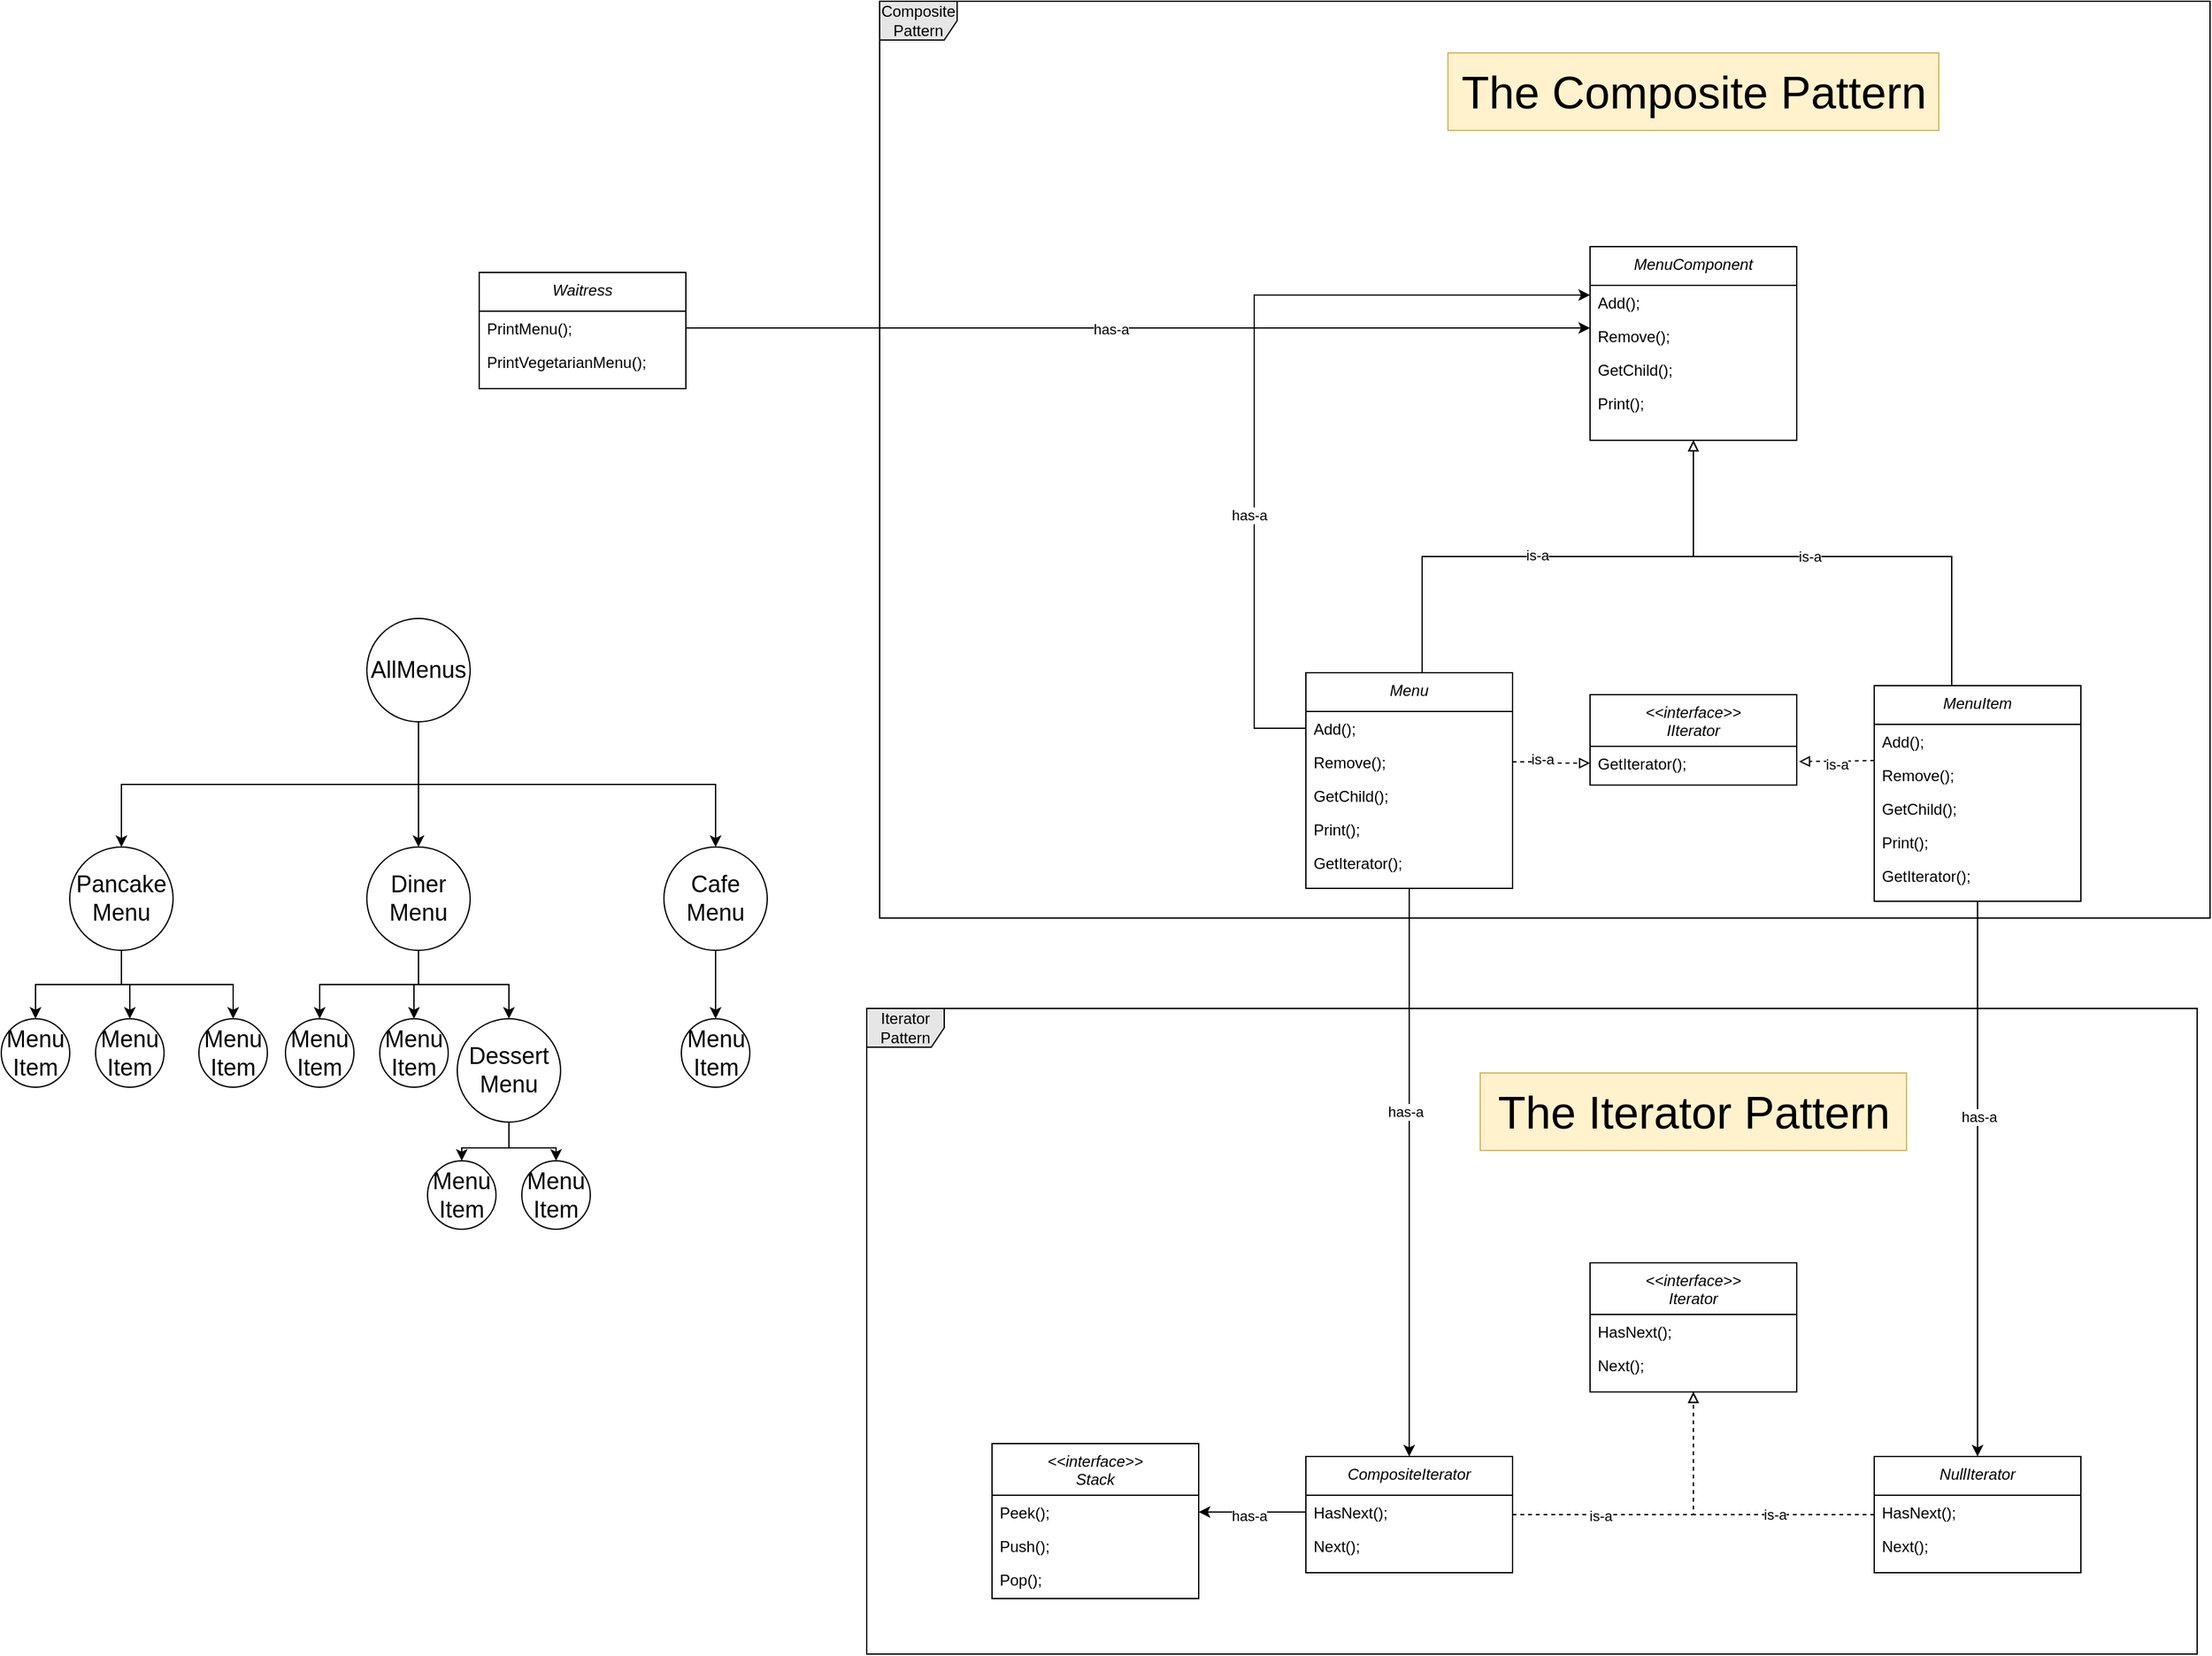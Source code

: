 <mxfile version="22.0.4" type="device">
  <diagram id="C5RBs43oDa-KdzZeNtuy" name="Page-1">
    <mxGraphModel dx="2876" dy="2362" grid="1" gridSize="10" guides="1" tooltips="1" connect="1" arrows="1" fold="1" page="1" pageScale="1" pageWidth="827" pageHeight="1169" math="0" shadow="0">
      <root>
        <mxCell id="WIyWlLk6GJQsqaUBKTNV-0" />
        <mxCell id="WIyWlLk6GJQsqaUBKTNV-1" parent="WIyWlLk6GJQsqaUBKTNV-0" />
        <mxCell id="zkfFHV4jXpPFQw0GAbJ--0" value="&lt;&lt;interface&gt;&gt;&#xa;Iterator" style="swimlane;fontStyle=2;align=center;verticalAlign=top;childLayout=stackLayout;horizontal=1;startSize=40;horizontalStack=0;resizeParent=1;resizeLast=0;collapsible=1;marginBottom=0;rounded=0;shadow=0;strokeWidth=1;" parent="WIyWlLk6GJQsqaUBKTNV-1" vertex="1">
          <mxGeometry x="1130" y="847" width="160" height="100" as="geometry">
            <mxRectangle x="230" y="140" width="160" height="26" as="alternateBounds" />
          </mxGeometry>
        </mxCell>
        <mxCell id="zkfFHV4jXpPFQw0GAbJ--1" value="HasNext();" style="text;align=left;verticalAlign=top;spacingLeft=4;spacingRight=4;overflow=hidden;rotatable=0;points=[[0,0.5],[1,0.5]];portConstraint=eastwest;" parent="zkfFHV4jXpPFQw0GAbJ--0" vertex="1">
          <mxGeometry y="40" width="160" height="26" as="geometry" />
        </mxCell>
        <mxCell id="zkfFHV4jXpPFQw0GAbJ--2" value="Next();" style="text;align=left;verticalAlign=top;spacingLeft=4;spacingRight=4;overflow=hidden;rotatable=0;points=[[0,0.5],[1,0.5]];portConstraint=eastwest;rounded=0;shadow=0;html=0;" parent="zkfFHV4jXpPFQw0GAbJ--0" vertex="1">
          <mxGeometry y="66" width="160" height="26" as="geometry" />
        </mxCell>
        <mxCell id="MVFHJcya3go2j8763SnR-13" style="edgeStyle=orthogonalEdgeStyle;rounded=0;orthogonalLoop=1;jettySize=auto;html=1;entryX=0.5;entryY=1;entryDx=0;entryDy=0;endArrow=block;endFill=0;dashed=1;" edge="1" parent="WIyWlLk6GJQsqaUBKTNV-1" source="MVFHJcya3go2j8763SnR-0" target="zkfFHV4jXpPFQw0GAbJ--0">
          <mxGeometry relative="1" as="geometry" />
        </mxCell>
        <mxCell id="MVFHJcya3go2j8763SnR-57" value="is-a" style="edgeLabel;html=1;align=center;verticalAlign=middle;resizable=0;points=[];" vertex="1" connectable="0" parent="MVFHJcya3go2j8763SnR-13">
          <mxGeometry x="-0.355" relative="1" as="geometry">
            <mxPoint x="-1" as="offset" />
          </mxGeometry>
        </mxCell>
        <mxCell id="MVFHJcya3go2j8763SnR-0" value="NullIterator" style="swimlane;fontStyle=2;align=center;verticalAlign=top;childLayout=stackLayout;horizontal=1;startSize=30;horizontalStack=0;resizeParent=1;resizeLast=0;collapsible=1;marginBottom=0;rounded=0;shadow=0;strokeWidth=1;" vertex="1" parent="WIyWlLk6GJQsqaUBKTNV-1">
          <mxGeometry x="1350" y="997" width="160" height="90" as="geometry">
            <mxRectangle x="230" y="140" width="160" height="26" as="alternateBounds" />
          </mxGeometry>
        </mxCell>
        <mxCell id="MVFHJcya3go2j8763SnR-1" value="HasNext();" style="text;align=left;verticalAlign=top;spacingLeft=4;spacingRight=4;overflow=hidden;rotatable=0;points=[[0,0.5],[1,0.5]];portConstraint=eastwest;" vertex="1" parent="MVFHJcya3go2j8763SnR-0">
          <mxGeometry y="30" width="160" height="26" as="geometry" />
        </mxCell>
        <mxCell id="MVFHJcya3go2j8763SnR-2" value="Next();" style="text;align=left;verticalAlign=top;spacingLeft=4;spacingRight=4;overflow=hidden;rotatable=0;points=[[0,0.5],[1,0.5]];portConstraint=eastwest;rounded=0;shadow=0;html=0;" vertex="1" parent="MVFHJcya3go2j8763SnR-0">
          <mxGeometry y="56" width="160" height="26" as="geometry" />
        </mxCell>
        <mxCell id="MVFHJcya3go2j8763SnR-14" style="edgeStyle=orthogonalEdgeStyle;rounded=0;orthogonalLoop=1;jettySize=auto;html=1;entryX=0.5;entryY=1;entryDx=0;entryDy=0;endArrow=block;endFill=0;dashed=1;" edge="1" parent="WIyWlLk6GJQsqaUBKTNV-1" source="MVFHJcya3go2j8763SnR-3" target="zkfFHV4jXpPFQw0GAbJ--0">
          <mxGeometry relative="1" as="geometry" />
        </mxCell>
        <mxCell id="MVFHJcya3go2j8763SnR-58" value="is-a" style="edgeLabel;html=1;align=center;verticalAlign=middle;resizable=0;points=[];" vertex="1" connectable="0" parent="MVFHJcya3go2j8763SnR-14">
          <mxGeometry x="-0.414" y="-1" relative="1" as="geometry">
            <mxPoint x="-1" as="offset" />
          </mxGeometry>
        </mxCell>
        <mxCell id="MVFHJcya3go2j8763SnR-3" value="CompositeIterator" style="swimlane;fontStyle=2;align=center;verticalAlign=top;childLayout=stackLayout;horizontal=1;startSize=30;horizontalStack=0;resizeParent=1;resizeLast=0;collapsible=1;marginBottom=0;rounded=0;shadow=0;strokeWidth=1;" vertex="1" parent="WIyWlLk6GJQsqaUBKTNV-1">
          <mxGeometry x="910" y="997" width="160" height="90" as="geometry">
            <mxRectangle x="230" y="140" width="160" height="26" as="alternateBounds" />
          </mxGeometry>
        </mxCell>
        <mxCell id="MVFHJcya3go2j8763SnR-4" value="HasNext();" style="text;align=left;verticalAlign=top;spacingLeft=4;spacingRight=4;overflow=hidden;rotatable=0;points=[[0,0.5],[1,0.5]];portConstraint=eastwest;" vertex="1" parent="MVFHJcya3go2j8763SnR-3">
          <mxGeometry y="30" width="160" height="26" as="geometry" />
        </mxCell>
        <mxCell id="MVFHJcya3go2j8763SnR-5" value="Next();" style="text;align=left;verticalAlign=top;spacingLeft=4;spacingRight=4;overflow=hidden;rotatable=0;points=[[0,0.5],[1,0.5]];portConstraint=eastwest;rounded=0;shadow=0;html=0;" vertex="1" parent="MVFHJcya3go2j8763SnR-3">
          <mxGeometry y="56" width="160" height="26" as="geometry" />
        </mxCell>
        <mxCell id="MVFHJcya3go2j8763SnR-9" value="&lt;&lt;interface&gt;&gt;&#xa;Stack" style="swimlane;fontStyle=2;align=center;verticalAlign=top;childLayout=stackLayout;horizontal=1;startSize=40;horizontalStack=0;resizeParent=1;resizeLast=0;collapsible=1;marginBottom=0;rounded=0;shadow=0;strokeWidth=1;" vertex="1" parent="WIyWlLk6GJQsqaUBKTNV-1">
          <mxGeometry x="667" y="987" width="160" height="120" as="geometry">
            <mxRectangle x="230" y="140" width="160" height="26" as="alternateBounds" />
          </mxGeometry>
        </mxCell>
        <mxCell id="MVFHJcya3go2j8763SnR-10" value="Peek();" style="text;align=left;verticalAlign=top;spacingLeft=4;spacingRight=4;overflow=hidden;rotatable=0;points=[[0,0.5],[1,0.5]];portConstraint=eastwest;" vertex="1" parent="MVFHJcya3go2j8763SnR-9">
          <mxGeometry y="40" width="160" height="26" as="geometry" />
        </mxCell>
        <mxCell id="MVFHJcya3go2j8763SnR-11" value="Push();" style="text;align=left;verticalAlign=top;spacingLeft=4;spacingRight=4;overflow=hidden;rotatable=0;points=[[0,0.5],[1,0.5]];portConstraint=eastwest;rounded=0;shadow=0;html=0;" vertex="1" parent="MVFHJcya3go2j8763SnR-9">
          <mxGeometry y="66" width="160" height="26" as="geometry" />
        </mxCell>
        <mxCell id="MVFHJcya3go2j8763SnR-12" value="Pop();" style="text;align=left;verticalAlign=top;spacingLeft=4;spacingRight=4;overflow=hidden;rotatable=0;points=[[0,0.5],[1,0.5]];portConstraint=eastwest;rounded=0;shadow=0;html=0;" vertex="1" parent="MVFHJcya3go2j8763SnR-9">
          <mxGeometry y="92" width="160" height="26" as="geometry" />
        </mxCell>
        <mxCell id="MVFHJcya3go2j8763SnR-15" style="edgeStyle=orthogonalEdgeStyle;rounded=0;orthogonalLoop=1;jettySize=auto;html=1;entryX=1;entryY=0.5;entryDx=0;entryDy=0;" edge="1" parent="WIyWlLk6GJQsqaUBKTNV-1" source="MVFHJcya3go2j8763SnR-4" target="MVFHJcya3go2j8763SnR-10">
          <mxGeometry relative="1" as="geometry" />
        </mxCell>
        <mxCell id="MVFHJcya3go2j8763SnR-59" value="has-a" style="edgeLabel;html=1;align=center;verticalAlign=middle;resizable=0;points=[];" vertex="1" connectable="0" parent="MVFHJcya3go2j8763SnR-15">
          <mxGeometry x="0.033" y="3" relative="1" as="geometry">
            <mxPoint x="-1" as="offset" />
          </mxGeometry>
        </mxCell>
        <mxCell id="MVFHJcya3go2j8763SnR-16" value="MenuComponent" style="swimlane;fontStyle=2;align=center;verticalAlign=top;childLayout=stackLayout;horizontal=1;startSize=30;horizontalStack=0;resizeParent=1;resizeLast=0;collapsible=1;marginBottom=0;rounded=0;shadow=0;strokeWidth=1;" vertex="1" parent="WIyWlLk6GJQsqaUBKTNV-1">
          <mxGeometry x="1130" y="60" width="160" height="150" as="geometry">
            <mxRectangle x="230" y="140" width="160" height="26" as="alternateBounds" />
          </mxGeometry>
        </mxCell>
        <mxCell id="MVFHJcya3go2j8763SnR-17" value="Add();" style="text;align=left;verticalAlign=top;spacingLeft=4;spacingRight=4;overflow=hidden;rotatable=0;points=[[0,0.5],[1,0.5]];portConstraint=eastwest;" vertex="1" parent="MVFHJcya3go2j8763SnR-16">
          <mxGeometry y="30" width="160" height="26" as="geometry" />
        </mxCell>
        <mxCell id="MVFHJcya3go2j8763SnR-18" value="Remove();" style="text;align=left;verticalAlign=top;spacingLeft=4;spacingRight=4;overflow=hidden;rotatable=0;points=[[0,0.5],[1,0.5]];portConstraint=eastwest;rounded=0;shadow=0;html=0;" vertex="1" parent="MVFHJcya3go2j8763SnR-16">
          <mxGeometry y="56" width="160" height="26" as="geometry" />
        </mxCell>
        <mxCell id="MVFHJcya3go2j8763SnR-19" value="GetChild();" style="text;align=left;verticalAlign=top;spacingLeft=4;spacingRight=4;overflow=hidden;rotatable=0;points=[[0,0.5],[1,0.5]];portConstraint=eastwest;rounded=0;shadow=0;html=0;" vertex="1" parent="MVFHJcya3go2j8763SnR-16">
          <mxGeometry y="82" width="160" height="26" as="geometry" />
        </mxCell>
        <mxCell id="MVFHJcya3go2j8763SnR-20" value="Print();" style="text;align=left;verticalAlign=top;spacingLeft=4;spacingRight=4;overflow=hidden;rotatable=0;points=[[0,0.5],[1,0.5]];portConstraint=eastwest;rounded=0;shadow=0;html=0;" vertex="1" parent="MVFHJcya3go2j8763SnR-16">
          <mxGeometry y="108" width="160" height="26" as="geometry" />
        </mxCell>
        <mxCell id="MVFHJcya3go2j8763SnR-31" style="edgeStyle=orthogonalEdgeStyle;rounded=0;orthogonalLoop=1;jettySize=auto;html=1;entryX=0.5;entryY=1;entryDx=0;entryDy=0;endArrow=block;endFill=0;" edge="1" parent="WIyWlLk6GJQsqaUBKTNV-1" source="MVFHJcya3go2j8763SnR-21" target="MVFHJcya3go2j8763SnR-16">
          <mxGeometry relative="1" as="geometry">
            <Array as="points">
              <mxPoint x="1000" y="300" />
              <mxPoint x="1210" y="300" />
            </Array>
          </mxGeometry>
        </mxCell>
        <mxCell id="MVFHJcya3go2j8763SnR-50" value="is-a" style="edgeLabel;html=1;align=center;verticalAlign=middle;resizable=0;points=[];" vertex="1" connectable="0" parent="MVFHJcya3go2j8763SnR-31">
          <mxGeometry x="-0.08" y="1" relative="1" as="geometry">
            <mxPoint x="-1" as="offset" />
          </mxGeometry>
        </mxCell>
        <mxCell id="MVFHJcya3go2j8763SnR-49" style="edgeStyle=orthogonalEdgeStyle;rounded=0;orthogonalLoop=1;jettySize=auto;html=1;" edge="1" parent="WIyWlLk6GJQsqaUBKTNV-1" source="MVFHJcya3go2j8763SnR-21" target="MVFHJcya3go2j8763SnR-3">
          <mxGeometry relative="1" as="geometry" />
        </mxCell>
        <mxCell id="MVFHJcya3go2j8763SnR-55" value="has-a" style="edgeLabel;html=1;align=center;verticalAlign=middle;resizable=0;points=[];" vertex="1" connectable="0" parent="MVFHJcya3go2j8763SnR-49">
          <mxGeometry x="-0.214" y="-3" relative="1" as="geometry">
            <mxPoint as="offset" />
          </mxGeometry>
        </mxCell>
        <mxCell id="MVFHJcya3go2j8763SnR-21" value="Menu" style="swimlane;fontStyle=2;align=center;verticalAlign=top;childLayout=stackLayout;horizontal=1;startSize=30;horizontalStack=0;resizeParent=1;resizeLast=0;collapsible=1;marginBottom=0;rounded=0;shadow=0;strokeWidth=1;" vertex="1" parent="WIyWlLk6GJQsqaUBKTNV-1">
          <mxGeometry x="910" y="390" width="160" height="167" as="geometry">
            <mxRectangle x="230" y="140" width="160" height="26" as="alternateBounds" />
          </mxGeometry>
        </mxCell>
        <mxCell id="MVFHJcya3go2j8763SnR-22" value="Add();" style="text;align=left;verticalAlign=top;spacingLeft=4;spacingRight=4;overflow=hidden;rotatable=0;points=[[0,0.5],[1,0.5]];portConstraint=eastwest;" vertex="1" parent="MVFHJcya3go2j8763SnR-21">
          <mxGeometry y="30" width="160" height="26" as="geometry" />
        </mxCell>
        <mxCell id="MVFHJcya3go2j8763SnR-23" value="Remove();" style="text;align=left;verticalAlign=top;spacingLeft=4;spacingRight=4;overflow=hidden;rotatable=0;points=[[0,0.5],[1,0.5]];portConstraint=eastwest;rounded=0;shadow=0;html=0;" vertex="1" parent="MVFHJcya3go2j8763SnR-21">
          <mxGeometry y="56" width="160" height="26" as="geometry" />
        </mxCell>
        <mxCell id="MVFHJcya3go2j8763SnR-24" value="GetChild();" style="text;align=left;verticalAlign=top;spacingLeft=4;spacingRight=4;overflow=hidden;rotatable=0;points=[[0,0.5],[1,0.5]];portConstraint=eastwest;rounded=0;shadow=0;html=0;" vertex="1" parent="MVFHJcya3go2j8763SnR-21">
          <mxGeometry y="82" width="160" height="26" as="geometry" />
        </mxCell>
        <mxCell id="MVFHJcya3go2j8763SnR-25" value="Print();" style="text;align=left;verticalAlign=top;spacingLeft=4;spacingRight=4;overflow=hidden;rotatable=0;points=[[0,0.5],[1,0.5]];portConstraint=eastwest;rounded=0;shadow=0;html=0;" vertex="1" parent="MVFHJcya3go2j8763SnR-21">
          <mxGeometry y="108" width="160" height="26" as="geometry" />
        </mxCell>
        <mxCell id="MVFHJcya3go2j8763SnR-36" value="GetIterator();" style="text;align=left;verticalAlign=top;spacingLeft=4;spacingRight=4;overflow=hidden;rotatable=0;points=[[0,0.5],[1,0.5]];portConstraint=eastwest;rounded=0;shadow=0;html=0;" vertex="1" parent="MVFHJcya3go2j8763SnR-21">
          <mxGeometry y="134" width="160" height="26" as="geometry" />
        </mxCell>
        <mxCell id="MVFHJcya3go2j8763SnR-34" style="edgeStyle=orthogonalEdgeStyle;rounded=0;orthogonalLoop=1;jettySize=auto;html=1;entryX=0.5;entryY=1;entryDx=0;entryDy=0;endArrow=block;endFill=0;" edge="1" parent="WIyWlLk6GJQsqaUBKTNV-1" source="MVFHJcya3go2j8763SnR-26" target="MVFHJcya3go2j8763SnR-16">
          <mxGeometry relative="1" as="geometry">
            <Array as="points">
              <mxPoint x="1410" y="300" />
              <mxPoint x="1210" y="300" />
            </Array>
          </mxGeometry>
        </mxCell>
        <mxCell id="MVFHJcya3go2j8763SnR-51" value="is-a" style="edgeLabel;html=1;align=center;verticalAlign=middle;resizable=0;points=[];" vertex="1" connectable="0" parent="MVFHJcya3go2j8763SnR-34">
          <mxGeometry x="0.083" relative="1" as="geometry">
            <mxPoint x="1" as="offset" />
          </mxGeometry>
        </mxCell>
        <mxCell id="MVFHJcya3go2j8763SnR-48" style="edgeStyle=orthogonalEdgeStyle;rounded=0;orthogonalLoop=1;jettySize=auto;html=1;entryX=0.5;entryY=0;entryDx=0;entryDy=0;" edge="1" parent="WIyWlLk6GJQsqaUBKTNV-1" source="MVFHJcya3go2j8763SnR-26" target="MVFHJcya3go2j8763SnR-0">
          <mxGeometry relative="1" as="geometry" />
        </mxCell>
        <mxCell id="MVFHJcya3go2j8763SnR-56" value="has-a" style="edgeLabel;html=1;align=center;verticalAlign=middle;resizable=0;points=[];" vertex="1" connectable="0" parent="MVFHJcya3go2j8763SnR-48">
          <mxGeometry x="-0.225" y="1" relative="1" as="geometry">
            <mxPoint as="offset" />
          </mxGeometry>
        </mxCell>
        <mxCell id="MVFHJcya3go2j8763SnR-26" value="MenuItem" style="swimlane;fontStyle=2;align=center;verticalAlign=top;childLayout=stackLayout;horizontal=1;startSize=30;horizontalStack=0;resizeParent=1;resizeLast=0;collapsible=1;marginBottom=0;rounded=0;shadow=0;strokeWidth=1;" vertex="1" parent="WIyWlLk6GJQsqaUBKTNV-1">
          <mxGeometry x="1350" y="400" width="160" height="167" as="geometry">
            <mxRectangle x="230" y="140" width="160" height="26" as="alternateBounds" />
          </mxGeometry>
        </mxCell>
        <mxCell id="MVFHJcya3go2j8763SnR-27" value="Add();" style="text;align=left;verticalAlign=top;spacingLeft=4;spacingRight=4;overflow=hidden;rotatable=0;points=[[0,0.5],[1,0.5]];portConstraint=eastwest;" vertex="1" parent="MVFHJcya3go2j8763SnR-26">
          <mxGeometry y="30" width="160" height="26" as="geometry" />
        </mxCell>
        <mxCell id="MVFHJcya3go2j8763SnR-28" value="Remove();" style="text;align=left;verticalAlign=top;spacingLeft=4;spacingRight=4;overflow=hidden;rotatable=0;points=[[0,0.5],[1,0.5]];portConstraint=eastwest;rounded=0;shadow=0;html=0;" vertex="1" parent="MVFHJcya3go2j8763SnR-26">
          <mxGeometry y="56" width="160" height="26" as="geometry" />
        </mxCell>
        <mxCell id="MVFHJcya3go2j8763SnR-29" value="GetChild();" style="text;align=left;verticalAlign=top;spacingLeft=4;spacingRight=4;overflow=hidden;rotatable=0;points=[[0,0.5],[1,0.5]];portConstraint=eastwest;rounded=0;shadow=0;html=0;" vertex="1" parent="MVFHJcya3go2j8763SnR-26">
          <mxGeometry y="82" width="160" height="26" as="geometry" />
        </mxCell>
        <mxCell id="MVFHJcya3go2j8763SnR-30" value="Print();" style="text;align=left;verticalAlign=top;spacingLeft=4;spacingRight=4;overflow=hidden;rotatable=0;points=[[0,0.5],[1,0.5]];portConstraint=eastwest;rounded=0;shadow=0;html=0;" vertex="1" parent="MVFHJcya3go2j8763SnR-26">
          <mxGeometry y="108" width="160" height="26" as="geometry" />
        </mxCell>
        <mxCell id="MVFHJcya3go2j8763SnR-37" value="GetIterator();" style="text;align=left;verticalAlign=top;spacingLeft=4;spacingRight=4;overflow=hidden;rotatable=0;points=[[0,0.5],[1,0.5]];portConstraint=eastwest;rounded=0;shadow=0;html=0;" vertex="1" parent="MVFHJcya3go2j8763SnR-26">
          <mxGeometry y="134" width="160" height="26" as="geometry" />
        </mxCell>
        <mxCell id="MVFHJcya3go2j8763SnR-35" style="edgeStyle=orthogonalEdgeStyle;rounded=0;orthogonalLoop=1;jettySize=auto;html=1;entryX=0;entryY=0.25;entryDx=0;entryDy=0;" edge="1" parent="WIyWlLk6GJQsqaUBKTNV-1" source="MVFHJcya3go2j8763SnR-22" target="MVFHJcya3go2j8763SnR-16">
          <mxGeometry relative="1" as="geometry">
            <Array as="points">
              <mxPoint x="870" y="433" />
              <mxPoint x="870" y="98" />
            </Array>
          </mxGeometry>
        </mxCell>
        <mxCell id="MVFHJcya3go2j8763SnR-54" value="has-a" style="edgeLabel;html=1;align=center;verticalAlign=middle;resizable=0;points=[];" vertex="1" connectable="0" parent="MVFHJcya3go2j8763SnR-35">
          <mxGeometry x="-0.353" y="4" relative="1" as="geometry">
            <mxPoint as="offset" />
          </mxGeometry>
        </mxCell>
        <mxCell id="MVFHJcya3go2j8763SnR-38" value="&lt;&lt;interface&gt;&gt;&#xa;IIterator" style="swimlane;fontStyle=2;align=center;verticalAlign=top;childLayout=stackLayout;horizontal=1;startSize=40;horizontalStack=0;resizeParent=1;resizeLast=0;collapsible=1;marginBottom=0;rounded=0;shadow=0;strokeWidth=1;" vertex="1" parent="WIyWlLk6GJQsqaUBKTNV-1">
          <mxGeometry x="1130" y="407" width="160" height="70" as="geometry">
            <mxRectangle x="230" y="140" width="160" height="26" as="alternateBounds" />
          </mxGeometry>
        </mxCell>
        <mxCell id="MVFHJcya3go2j8763SnR-39" value="GetIterator();" style="text;align=left;verticalAlign=top;spacingLeft=4;spacingRight=4;overflow=hidden;rotatable=0;points=[[0,0.5],[1,0.5]];portConstraint=eastwest;" vertex="1" parent="MVFHJcya3go2j8763SnR-38">
          <mxGeometry y="40" width="160" height="26" as="geometry" />
        </mxCell>
        <mxCell id="MVFHJcya3go2j8763SnR-44" style="edgeStyle=orthogonalEdgeStyle;rounded=0;orthogonalLoop=1;jettySize=auto;html=1;entryX=0;entryY=0.5;entryDx=0;entryDy=0;endArrow=block;endFill=0;dashed=1;" edge="1" parent="WIyWlLk6GJQsqaUBKTNV-1" source="MVFHJcya3go2j8763SnR-23" target="MVFHJcya3go2j8763SnR-39">
          <mxGeometry relative="1" as="geometry" />
        </mxCell>
        <mxCell id="MVFHJcya3go2j8763SnR-53" value="is-a" style="edgeLabel;html=1;align=center;verticalAlign=middle;resizable=0;points=[];" vertex="1" connectable="0" parent="MVFHJcya3go2j8763SnR-44">
          <mxGeometry x="-0.207" y="2" relative="1" as="geometry">
            <mxPoint x="-1" as="offset" />
          </mxGeometry>
        </mxCell>
        <mxCell id="MVFHJcya3go2j8763SnR-47" style="edgeStyle=orthogonalEdgeStyle;rounded=0;orthogonalLoop=1;jettySize=auto;html=1;exitX=0;exitY=0.5;exitDx=0;exitDy=0;entryX=1.011;entryY=0.876;entryDx=0;entryDy=0;entryPerimeter=0;endArrow=block;endFill=0;dashed=1;" edge="1" parent="WIyWlLk6GJQsqaUBKTNV-1">
          <mxGeometry relative="1" as="geometry">
            <mxPoint x="1350" y="458" as="sourcePoint" />
            <mxPoint x="1291.76" y="458.776" as="targetPoint" />
          </mxGeometry>
        </mxCell>
        <mxCell id="MVFHJcya3go2j8763SnR-52" value="is-a" style="edgeLabel;html=1;align=center;verticalAlign=middle;resizable=0;points=[];" vertex="1" connectable="0" parent="MVFHJcya3go2j8763SnR-47">
          <mxGeometry x="0.041" y="1" relative="1" as="geometry">
            <mxPoint as="offset" />
          </mxGeometry>
        </mxCell>
        <mxCell id="MVFHJcya3go2j8763SnR-60" value="Waitress" style="swimlane;fontStyle=2;align=center;verticalAlign=top;childLayout=stackLayout;horizontal=1;startSize=30;horizontalStack=0;resizeParent=1;resizeLast=0;collapsible=1;marginBottom=0;rounded=0;shadow=0;strokeWidth=1;" vertex="1" parent="WIyWlLk6GJQsqaUBKTNV-1">
          <mxGeometry x="270" y="80" width="160" height="90" as="geometry">
            <mxRectangle x="230" y="140" width="160" height="26" as="alternateBounds" />
          </mxGeometry>
        </mxCell>
        <mxCell id="MVFHJcya3go2j8763SnR-61" value="PrintMenu();" style="text;align=left;verticalAlign=top;spacingLeft=4;spacingRight=4;overflow=hidden;rotatable=0;points=[[0,0.5],[1,0.5]];portConstraint=eastwest;" vertex="1" parent="MVFHJcya3go2j8763SnR-60">
          <mxGeometry y="30" width="160" height="26" as="geometry" />
        </mxCell>
        <mxCell id="MVFHJcya3go2j8763SnR-62" value="PrintVegetarianMenu();" style="text;align=left;verticalAlign=top;spacingLeft=4;spacingRight=4;overflow=hidden;rotatable=0;points=[[0,0.5],[1,0.5]];portConstraint=eastwest;rounded=0;shadow=0;html=0;" vertex="1" parent="MVFHJcya3go2j8763SnR-60">
          <mxGeometry y="56" width="160" height="26" as="geometry" />
        </mxCell>
        <mxCell id="MVFHJcya3go2j8763SnR-65" style="edgeStyle=orthogonalEdgeStyle;rounded=0;orthogonalLoop=1;jettySize=auto;html=1;" edge="1" parent="WIyWlLk6GJQsqaUBKTNV-1" source="MVFHJcya3go2j8763SnR-61">
          <mxGeometry relative="1" as="geometry">
            <mxPoint x="1130" y="123" as="targetPoint" />
            <Array as="points">
              <mxPoint x="1130" y="123" />
            </Array>
          </mxGeometry>
        </mxCell>
        <mxCell id="MVFHJcya3go2j8763SnR-66" value="has-a" style="edgeLabel;html=1;align=center;verticalAlign=middle;resizable=0;points=[];" vertex="1" connectable="0" parent="MVFHJcya3go2j8763SnR-65">
          <mxGeometry x="-0.06" y="-1" relative="1" as="geometry">
            <mxPoint as="offset" />
          </mxGeometry>
        </mxCell>
        <mxCell id="MVFHJcya3go2j8763SnR-67" value="The Composite Pattern" style="text;html=1;align=center;verticalAlign=middle;resizable=0;points=[];autosize=1;strokeColor=#d6b656;fillColor=#fff2cc;fontSize=35;" vertex="1" parent="WIyWlLk6GJQsqaUBKTNV-1">
          <mxGeometry x="1020" y="-90" width="380" height="60" as="geometry" />
        </mxCell>
        <mxCell id="MVFHJcya3go2j8763SnR-68" value="The Iterator Pattern" style="text;html=1;align=center;verticalAlign=middle;resizable=0;points=[];autosize=1;strokeColor=#d6b656;fillColor=#fff2cc;fontSize=35;" vertex="1" parent="WIyWlLk6GJQsqaUBKTNV-1">
          <mxGeometry x="1045" y="700" width="330" height="60" as="geometry" />
        </mxCell>
        <mxCell id="MVFHJcya3go2j8763SnR-69" value="Iterator Pattern" style="shape=umlFrame;whiteSpace=wrap;html=1;pointerEvents=0;fillColor=#E6E6E6;fillStyle=solid;shadow=0;" vertex="1" parent="WIyWlLk6GJQsqaUBKTNV-1">
          <mxGeometry x="570" y="650" width="1030" height="500" as="geometry" />
        </mxCell>
        <mxCell id="MVFHJcya3go2j8763SnR-70" value="Composite Pattern" style="shape=umlFrame;whiteSpace=wrap;html=1;pointerEvents=0;fillColor=#E6E6E6;fillStyle=solid;shadow=0;" vertex="1" parent="WIyWlLk6GJQsqaUBKTNV-1">
          <mxGeometry x="580" y="-130" width="1030" height="710" as="geometry" />
        </mxCell>
        <mxCell id="MVFHJcya3go2j8763SnR-95" style="edgeStyle=orthogonalEdgeStyle;rounded=0;orthogonalLoop=1;jettySize=auto;html=1;entryX=0.5;entryY=0;entryDx=0;entryDy=0;" edge="1" parent="WIyWlLk6GJQsqaUBKTNV-1" source="MVFHJcya3go2j8763SnR-71" target="MVFHJcya3go2j8763SnR-73">
          <mxGeometry relative="1" as="geometry" />
        </mxCell>
        <mxCell id="MVFHJcya3go2j8763SnR-96" style="edgeStyle=orthogonalEdgeStyle;rounded=0;orthogonalLoop=1;jettySize=auto;html=1;exitX=0.5;exitY=1;exitDx=0;exitDy=0;entryX=0.5;entryY=0;entryDx=0;entryDy=0;" edge="1" parent="WIyWlLk6GJQsqaUBKTNV-1" source="MVFHJcya3go2j8763SnR-71" target="MVFHJcya3go2j8763SnR-74">
          <mxGeometry relative="1" as="geometry" />
        </mxCell>
        <mxCell id="MVFHJcya3go2j8763SnR-97" style="edgeStyle=orthogonalEdgeStyle;rounded=0;orthogonalLoop=1;jettySize=auto;html=1;exitX=0.5;exitY=1;exitDx=0;exitDy=0;entryX=0.5;entryY=0;entryDx=0;entryDy=0;" edge="1" parent="WIyWlLk6GJQsqaUBKTNV-1" source="MVFHJcya3go2j8763SnR-71" target="MVFHJcya3go2j8763SnR-72">
          <mxGeometry relative="1" as="geometry" />
        </mxCell>
        <mxCell id="MVFHJcya3go2j8763SnR-71" value="AllMenus" style="ellipse;whiteSpace=wrap;html=1;aspect=fixed;fontSize=18;" vertex="1" parent="WIyWlLk6GJQsqaUBKTNV-1">
          <mxGeometry x="183" y="348" width="80" height="80" as="geometry" />
        </mxCell>
        <mxCell id="MVFHJcya3go2j8763SnR-78" style="edgeStyle=orthogonalEdgeStyle;rounded=0;orthogonalLoop=1;jettySize=auto;html=1;entryX=0.5;entryY=0;entryDx=0;entryDy=0;" edge="1" parent="WIyWlLk6GJQsqaUBKTNV-1" source="MVFHJcya3go2j8763SnR-72" target="MVFHJcya3go2j8763SnR-75">
          <mxGeometry relative="1" as="geometry" />
        </mxCell>
        <mxCell id="MVFHJcya3go2j8763SnR-79" style="edgeStyle=orthogonalEdgeStyle;rounded=0;orthogonalLoop=1;jettySize=auto;html=1;entryX=0.5;entryY=0;entryDx=0;entryDy=0;" edge="1" parent="WIyWlLk6GJQsqaUBKTNV-1" source="MVFHJcya3go2j8763SnR-72" target="MVFHJcya3go2j8763SnR-76">
          <mxGeometry relative="1" as="geometry" />
        </mxCell>
        <mxCell id="MVFHJcya3go2j8763SnR-80" style="edgeStyle=orthogonalEdgeStyle;rounded=0;orthogonalLoop=1;jettySize=auto;html=1;exitX=0.5;exitY=1;exitDx=0;exitDy=0;entryX=0.5;entryY=0;entryDx=0;entryDy=0;" edge="1" parent="WIyWlLk6GJQsqaUBKTNV-1" source="MVFHJcya3go2j8763SnR-72" target="MVFHJcya3go2j8763SnR-77">
          <mxGeometry relative="1" as="geometry" />
        </mxCell>
        <mxCell id="MVFHJcya3go2j8763SnR-72" value="Pancake&lt;br&gt;Menu" style="ellipse;whiteSpace=wrap;html=1;aspect=fixed;fontSize=18;" vertex="1" parent="WIyWlLk6GJQsqaUBKTNV-1">
          <mxGeometry x="-47" y="525" width="80" height="80" as="geometry" />
        </mxCell>
        <mxCell id="MVFHJcya3go2j8763SnR-84" style="edgeStyle=orthogonalEdgeStyle;rounded=0;orthogonalLoop=1;jettySize=auto;html=1;exitX=0.5;exitY=1;exitDx=0;exitDy=0;entryX=0.5;entryY=0;entryDx=0;entryDy=0;" edge="1" parent="WIyWlLk6GJQsqaUBKTNV-1" source="MVFHJcya3go2j8763SnR-73" target="MVFHJcya3go2j8763SnR-81">
          <mxGeometry relative="1" as="geometry" />
        </mxCell>
        <mxCell id="MVFHJcya3go2j8763SnR-85" style="edgeStyle=orthogonalEdgeStyle;rounded=0;orthogonalLoop=1;jettySize=auto;html=1;exitX=0.5;exitY=1;exitDx=0;exitDy=0;entryX=0.5;entryY=0;entryDx=0;entryDy=0;" edge="1" parent="WIyWlLk6GJQsqaUBKTNV-1" source="MVFHJcya3go2j8763SnR-73" target="MVFHJcya3go2j8763SnR-82">
          <mxGeometry relative="1" as="geometry" />
        </mxCell>
        <mxCell id="MVFHJcya3go2j8763SnR-86" style="edgeStyle=orthogonalEdgeStyle;rounded=0;orthogonalLoop=1;jettySize=auto;html=1;exitX=0.5;exitY=1;exitDx=0;exitDy=0;entryX=0.5;entryY=0;entryDx=0;entryDy=0;" edge="1" parent="WIyWlLk6GJQsqaUBKTNV-1" source="MVFHJcya3go2j8763SnR-73" target="MVFHJcya3go2j8763SnR-87">
          <mxGeometry relative="1" as="geometry">
            <mxPoint x="299.5" y="658.0" as="targetPoint" />
          </mxGeometry>
        </mxCell>
        <mxCell id="MVFHJcya3go2j8763SnR-73" value="Diner&lt;br&gt;Menu" style="ellipse;whiteSpace=wrap;html=1;aspect=fixed;fontSize=18;" vertex="1" parent="WIyWlLk6GJQsqaUBKTNV-1">
          <mxGeometry x="183" y="525" width="80" height="80" as="geometry" />
        </mxCell>
        <mxCell id="MVFHJcya3go2j8763SnR-93" style="edgeStyle=orthogonalEdgeStyle;rounded=0;orthogonalLoop=1;jettySize=auto;html=1;exitX=0.5;exitY=1;exitDx=0;exitDy=0;entryX=0.5;entryY=0;entryDx=0;entryDy=0;" edge="1" parent="WIyWlLk6GJQsqaUBKTNV-1" source="MVFHJcya3go2j8763SnR-74" target="MVFHJcya3go2j8763SnR-92">
          <mxGeometry relative="1" as="geometry" />
        </mxCell>
        <mxCell id="MVFHJcya3go2j8763SnR-74" value="Cafe&lt;br&gt;Menu" style="ellipse;whiteSpace=wrap;html=1;aspect=fixed;fontSize=18;" vertex="1" parent="WIyWlLk6GJQsqaUBKTNV-1">
          <mxGeometry x="413" y="525" width="80" height="80" as="geometry" />
        </mxCell>
        <mxCell id="MVFHJcya3go2j8763SnR-75" value="Menu&lt;br&gt;Item" style="ellipse;whiteSpace=wrap;html=1;aspect=fixed;fontSize=18;" vertex="1" parent="WIyWlLk6GJQsqaUBKTNV-1">
          <mxGeometry x="-100" y="658" width="53" height="53" as="geometry" />
        </mxCell>
        <mxCell id="MVFHJcya3go2j8763SnR-76" value="Menu&lt;br&gt;Item" style="ellipse;whiteSpace=wrap;html=1;aspect=fixed;fontSize=18;" vertex="1" parent="WIyWlLk6GJQsqaUBKTNV-1">
          <mxGeometry x="-27" y="658" width="53" height="53" as="geometry" />
        </mxCell>
        <mxCell id="MVFHJcya3go2j8763SnR-77" value="Menu&lt;br&gt;Item" style="ellipse;whiteSpace=wrap;html=1;aspect=fixed;fontSize=18;" vertex="1" parent="WIyWlLk6GJQsqaUBKTNV-1">
          <mxGeometry x="53" y="658" width="53" height="53" as="geometry" />
        </mxCell>
        <mxCell id="MVFHJcya3go2j8763SnR-81" value="Menu&lt;br&gt;Item" style="ellipse;whiteSpace=wrap;html=1;aspect=fixed;fontSize=18;" vertex="1" parent="WIyWlLk6GJQsqaUBKTNV-1">
          <mxGeometry x="120" y="658" width="53" height="53" as="geometry" />
        </mxCell>
        <mxCell id="MVFHJcya3go2j8763SnR-82" value="Menu&lt;br&gt;Item" style="ellipse;whiteSpace=wrap;html=1;aspect=fixed;fontSize=18;" vertex="1" parent="WIyWlLk6GJQsqaUBKTNV-1">
          <mxGeometry x="193" y="658" width="53" height="53" as="geometry" />
        </mxCell>
        <mxCell id="MVFHJcya3go2j8763SnR-90" style="edgeStyle=orthogonalEdgeStyle;rounded=0;orthogonalLoop=1;jettySize=auto;html=1;exitX=0.5;exitY=1;exitDx=0;exitDy=0;entryX=0.5;entryY=0;entryDx=0;entryDy=0;" edge="1" parent="WIyWlLk6GJQsqaUBKTNV-1" source="MVFHJcya3go2j8763SnR-87" target="MVFHJcya3go2j8763SnR-88">
          <mxGeometry relative="1" as="geometry" />
        </mxCell>
        <mxCell id="MVFHJcya3go2j8763SnR-91" style="edgeStyle=orthogonalEdgeStyle;rounded=0;orthogonalLoop=1;jettySize=auto;html=1;exitX=0.5;exitY=1;exitDx=0;exitDy=0;entryX=0.5;entryY=0;entryDx=0;entryDy=0;" edge="1" parent="WIyWlLk6GJQsqaUBKTNV-1" source="MVFHJcya3go2j8763SnR-87" target="MVFHJcya3go2j8763SnR-89">
          <mxGeometry relative="1" as="geometry" />
        </mxCell>
        <mxCell id="MVFHJcya3go2j8763SnR-87" value="Dessert Menu" style="ellipse;whiteSpace=wrap;html=1;aspect=fixed;fontSize=18;" vertex="1" parent="WIyWlLk6GJQsqaUBKTNV-1">
          <mxGeometry x="253" y="658" width="80" height="80" as="geometry" />
        </mxCell>
        <mxCell id="MVFHJcya3go2j8763SnR-88" value="Menu&lt;br&gt;Item" style="ellipse;whiteSpace=wrap;html=1;aspect=fixed;fontSize=18;" vertex="1" parent="WIyWlLk6GJQsqaUBKTNV-1">
          <mxGeometry x="230" y="768" width="53" height="53" as="geometry" />
        </mxCell>
        <mxCell id="MVFHJcya3go2j8763SnR-89" value="Menu&lt;br&gt;Item" style="ellipse;whiteSpace=wrap;html=1;aspect=fixed;fontSize=18;" vertex="1" parent="WIyWlLk6GJQsqaUBKTNV-1">
          <mxGeometry x="303" y="768" width="53" height="53" as="geometry" />
        </mxCell>
        <mxCell id="MVFHJcya3go2j8763SnR-92" value="Menu&lt;br&gt;Item" style="ellipse;whiteSpace=wrap;html=1;aspect=fixed;fontSize=18;" vertex="1" parent="WIyWlLk6GJQsqaUBKTNV-1">
          <mxGeometry x="426.5" y="658" width="53" height="53" as="geometry" />
        </mxCell>
      </root>
    </mxGraphModel>
  </diagram>
</mxfile>
